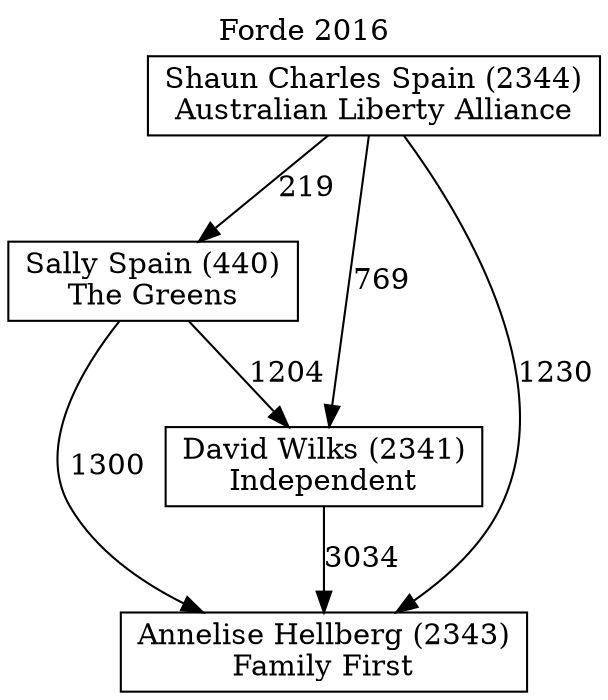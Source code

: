 // House preference flow
digraph "Annelise Hellberg (2343)_Forde_2016" {
	graph [label="Forde 2016" labelloc=t mclimit=10]
	node [shape=box]
	"Sally Spain (440)" [label="Sally Spain (440)
The Greens"]
	"Shaun Charles Spain (2344)" [label="Shaun Charles Spain (2344)
Australian Liberty Alliance"]
	"David Wilks (2341)" [label="David Wilks (2341)
Independent"]
	"Annelise Hellberg (2343)" [label="Annelise Hellberg (2343)
Family First"]
	"Shaun Charles Spain (2344)" -> "David Wilks (2341)" [label=769]
	"Shaun Charles Spain (2344)" -> "Sally Spain (440)" [label=219]
	"Shaun Charles Spain (2344)" -> "Annelise Hellberg (2343)" [label=1230]
	"Sally Spain (440)" -> "David Wilks (2341)" [label=1204]
	"David Wilks (2341)" -> "Annelise Hellberg (2343)" [label=3034]
	"Sally Spain (440)" -> "Annelise Hellberg (2343)" [label=1300]
}

